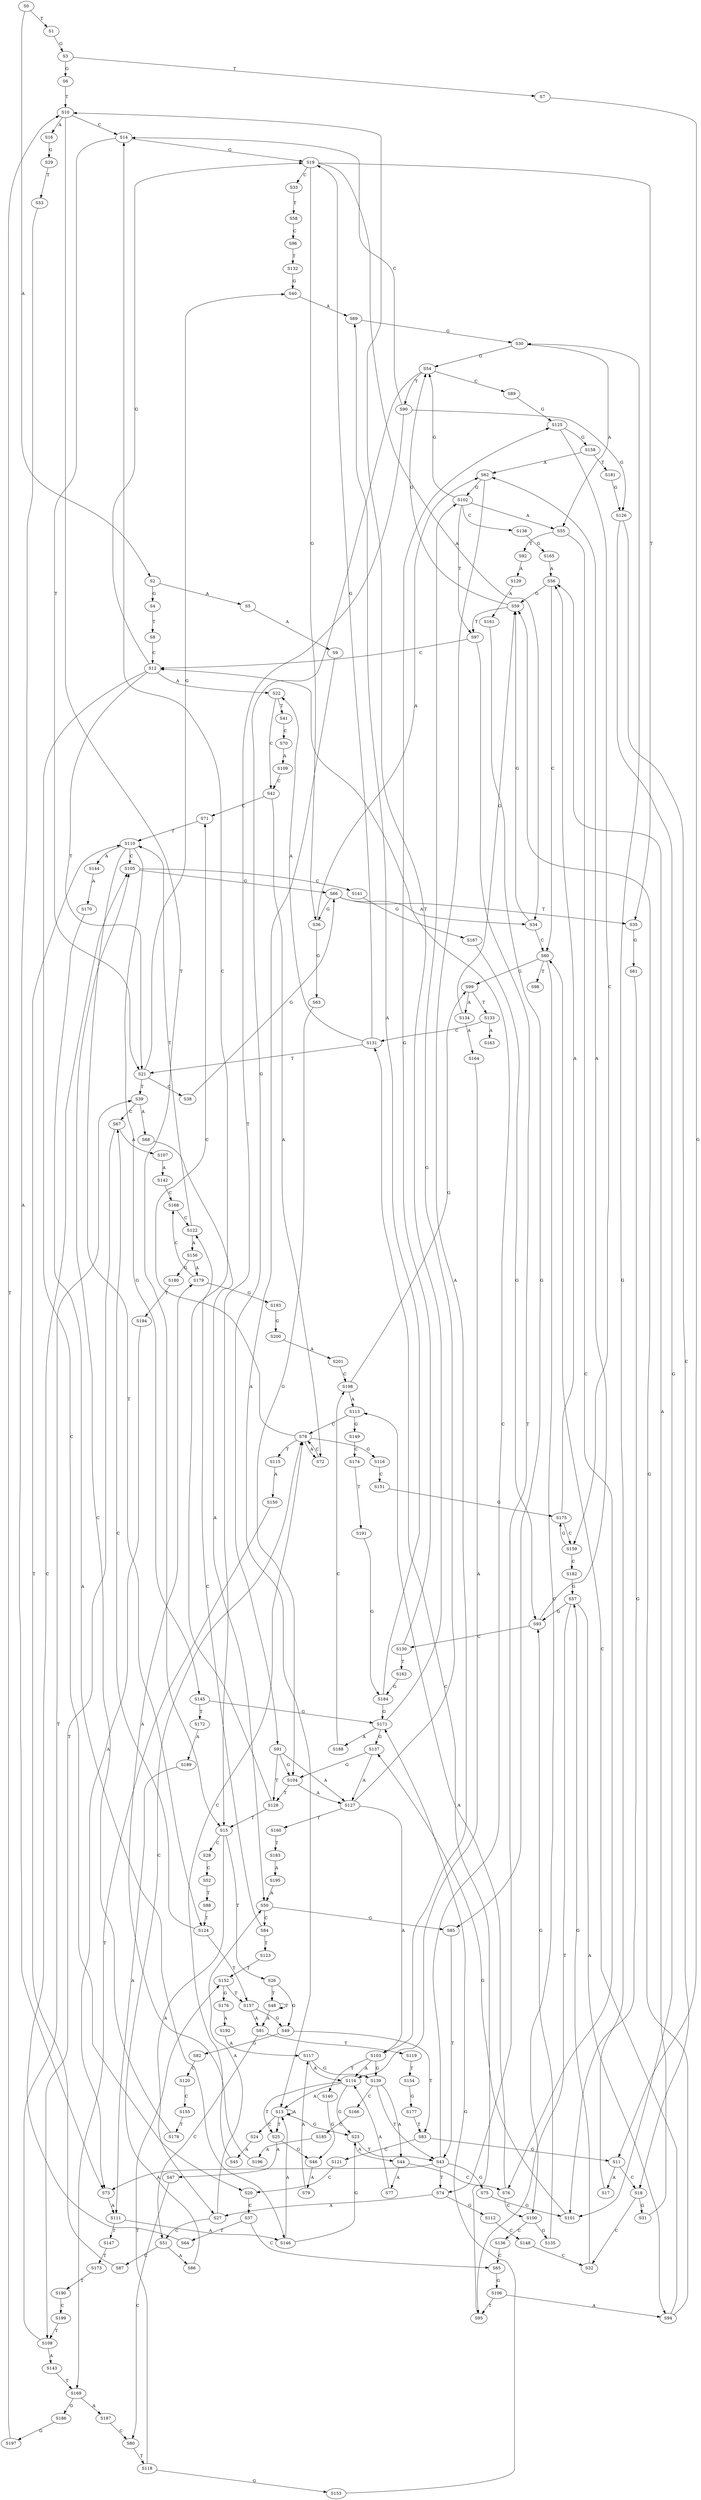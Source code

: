 strict digraph  {
	S0 -> S1 [ label = T ];
	S0 -> S2 [ label = A ];
	S1 -> S3 [ label = G ];
	S2 -> S4 [ label = G ];
	S2 -> S5 [ label = A ];
	S3 -> S6 [ label = G ];
	S3 -> S7 [ label = T ];
	S4 -> S8 [ label = T ];
	S5 -> S9 [ label = A ];
	S6 -> S10 [ label = T ];
	S7 -> S11 [ label = G ];
	S8 -> S12 [ label = C ];
	S9 -> S13 [ label = A ];
	S10 -> S14 [ label = C ];
	S10 -> S15 [ label = T ];
	S10 -> S16 [ label = A ];
	S11 -> S17 [ label = A ];
	S11 -> S18 [ label = C ];
	S12 -> S19 [ label = G ];
	S12 -> S20 [ label = C ];
	S12 -> S21 [ label = T ];
	S12 -> S22 [ label = A ];
	S13 -> S23 [ label = G ];
	S13 -> S24 [ label = C ];
	S13 -> S25 [ label = T ];
	S13 -> S13 [ label = A ];
	S14 -> S19 [ label = G ];
	S14 -> S21 [ label = T ];
	S15 -> S26 [ label = T ];
	S15 -> S27 [ label = A ];
	S15 -> S28 [ label = C ];
	S16 -> S29 [ label = G ];
	S17 -> S30 [ label = G ];
	S18 -> S31 [ label = G ];
	S18 -> S32 [ label = C ];
	S19 -> S33 [ label = C ];
	S19 -> S34 [ label = A ];
	S19 -> S35 [ label = T ];
	S19 -> S36 [ label = G ];
	S20 -> S37 [ label = C ];
	S21 -> S38 [ label = C ];
	S21 -> S39 [ label = T ];
	S21 -> S40 [ label = G ];
	S22 -> S41 [ label = T ];
	S22 -> S42 [ label = C ];
	S23 -> S43 [ label = T ];
	S23 -> S44 [ label = A ];
	S24 -> S45 [ label = A ];
	S25 -> S46 [ label = G ];
	S25 -> S47 [ label = A ];
	S26 -> S48 [ label = T ];
	S26 -> S49 [ label = G ];
	S27 -> S50 [ label = A ];
	S27 -> S51 [ label = C ];
	S28 -> S52 [ label = C ];
	S29 -> S53 [ label = T ];
	S30 -> S54 [ label = G ];
	S30 -> S55 [ label = A ];
	S31 -> S56 [ label = A ];
	S32 -> S57 [ label = G ];
	S33 -> S58 [ label = T ];
	S34 -> S59 [ label = G ];
	S34 -> S60 [ label = C ];
	S35 -> S61 [ label = G ];
	S36 -> S62 [ label = A ];
	S36 -> S63 [ label = G ];
	S37 -> S64 [ label = T ];
	S37 -> S65 [ label = C ];
	S38 -> S66 [ label = G ];
	S39 -> S67 [ label = C ];
	S39 -> S68 [ label = A ];
	S40 -> S69 [ label = A ];
	S41 -> S70 [ label = C ];
	S42 -> S71 [ label = C ];
	S42 -> S72 [ label = A ];
	S43 -> S12 [ label = C ];
	S43 -> S73 [ label = A ];
	S43 -> S74 [ label = T ];
	S43 -> S75 [ label = G ];
	S44 -> S76 [ label = C ];
	S44 -> S77 [ label = A ];
	S45 -> S78 [ label = C ];
	S46 -> S79 [ label = A ];
	S47 -> S80 [ label = C ];
	S48 -> S81 [ label = A ];
	S48 -> S48 [ label = T ];
	S49 -> S82 [ label = G ];
	S49 -> S83 [ label = T ];
	S50 -> S84 [ label = C ];
	S50 -> S85 [ label = G ];
	S51 -> S86 [ label = A ];
	S51 -> S87 [ label = C ];
	S52 -> S88 [ label = T ];
	S53 -> S73 [ label = A ];
	S54 -> S89 [ label = C ];
	S54 -> S90 [ label = T ];
	S54 -> S91 [ label = G ];
	S55 -> S92 [ label = T ];
	S55 -> S76 [ label = C ];
	S56 -> S60 [ label = C ];
	S56 -> S59 [ label = G ];
	S57 -> S93 [ label = G ];
	S57 -> S94 [ label = A ];
	S57 -> S95 [ label = T ];
	S58 -> S96 [ label = C ];
	S59 -> S54 [ label = G ];
	S59 -> S97 [ label = T ];
	S60 -> S98 [ label = T ];
	S60 -> S99 [ label = G ];
	S60 -> S100 [ label = C ];
	S61 -> S101 [ label = G ];
	S62 -> S102 [ label = G ];
	S62 -> S103 [ label = A ];
	S63 -> S104 [ label = G ];
	S64 -> S105 [ label = C ];
	S65 -> S106 [ label = G ];
	S66 -> S36 [ label = G ];
	S66 -> S35 [ label = T ];
	S66 -> S34 [ label = A ];
	S67 -> S107 [ label = A ];
	S67 -> S108 [ label = T ];
	S68 -> S50 [ label = A ];
	S69 -> S30 [ label = G ];
	S70 -> S109 [ label = A ];
	S71 -> S110 [ label = T ];
	S72 -> S78 [ label = C ];
	S73 -> S111 [ label = A ];
	S74 -> S112 [ label = G ];
	S74 -> S27 [ label = A ];
	S75 -> S101 [ label = G ];
	S76 -> S100 [ label = C ];
	S76 -> S113 [ label = A ];
	S77 -> S114 [ label = A ];
	S78 -> S71 [ label = C ];
	S78 -> S115 [ label = T ];
	S78 -> S116 [ label = G ];
	S78 -> S72 [ label = A ];
	S79 -> S117 [ label = A ];
	S80 -> S118 [ label = T ];
	S81 -> S51 [ label = C ];
	S81 -> S119 [ label = T ];
	S82 -> S120 [ label = C ];
	S83 -> S11 [ label = G ];
	S83 -> S121 [ label = C ];
	S84 -> S122 [ label = C ];
	S84 -> S123 [ label = T ];
	S85 -> S43 [ label = T ];
	S86 -> S78 [ label = C ];
	S87 -> S110 [ label = T ];
	S88 -> S124 [ label = T ];
	S89 -> S125 [ label = G ];
	S90 -> S126 [ label = G ];
	S90 -> S14 [ label = C ];
	S90 -> S15 [ label = T ];
	S91 -> S127 [ label = A ];
	S91 -> S104 [ label = G ];
	S91 -> S128 [ label = T ];
	S92 -> S129 [ label = A ];
	S93 -> S130 [ label = C ];
	S93 -> S62 [ label = A ];
	S94 -> S60 [ label = C ];
	S94 -> S59 [ label = G ];
	S95 -> S131 [ label = C ];
	S96 -> S132 [ label = T ];
	S97 -> S74 [ label = T ];
	S97 -> S12 [ label = C ];
	S99 -> S133 [ label = T ];
	S99 -> S134 [ label = A ];
	S100 -> S135 [ label = G ];
	S100 -> S136 [ label = C ];
	S101 -> S137 [ label = G ];
	S102 -> S138 [ label = C ];
	S102 -> S97 [ label = T ];
	S102 -> S55 [ label = A ];
	S102 -> S54 [ label = G ];
	S103 -> S139 [ label = G ];
	S103 -> S114 [ label = A ];
	S103 -> S140 [ label = T ];
	S104 -> S127 [ label = A ];
	S104 -> S128 [ label = T ];
	S105 -> S141 [ label = C ];
	S105 -> S66 [ label = G ];
	S106 -> S95 [ label = T ];
	S106 -> S94 [ label = A ];
	S107 -> S142 [ label = A ];
	S108 -> S39 [ label = T ];
	S108 -> S143 [ label = A ];
	S109 -> S42 [ label = C ];
	S110 -> S144 [ label = A ];
	S110 -> S105 [ label = C ];
	S110 -> S145 [ label = G ];
	S110 -> S124 [ label = T ];
	S111 -> S146 [ label = A ];
	S111 -> S147 [ label = T ];
	S112 -> S148 [ label = C ];
	S113 -> S78 [ label = C ];
	S113 -> S149 [ label = G ];
	S114 -> S25 [ label = T ];
	S114 -> S13 [ label = A ];
	S114 -> S23 [ label = G ];
	S115 -> S150 [ label = A ];
	S116 -> S151 [ label = C ];
	S117 -> S139 [ label = G ];
	S117 -> S114 [ label = A ];
	S118 -> S152 [ label = T ];
	S118 -> S153 [ label = G ];
	S119 -> S154 [ label = T ];
	S120 -> S155 [ label = C ];
	S121 -> S20 [ label = C ];
	S122 -> S110 [ label = T ];
	S122 -> S156 [ label = A ];
	S123 -> S152 [ label = T ];
	S124 -> S67 [ label = C ];
	S124 -> S157 [ label = T ];
	S125 -> S158 [ label = G ];
	S125 -> S159 [ label = C ];
	S126 -> S18 [ label = C ];
	S126 -> S101 [ label = G ];
	S127 -> S102 [ label = G ];
	S127 -> S160 [ label = T ];
	S127 -> S103 [ label = A ];
	S128 -> S15 [ label = T ];
	S128 -> S14 [ label = C ];
	S129 -> S161 [ label = A ];
	S130 -> S162 [ label = T ];
	S130 -> S125 [ label = G ];
	S131 -> S19 [ label = G ];
	S131 -> S21 [ label = T ];
	S131 -> S22 [ label = A ];
	S132 -> S40 [ label = G ];
	S133 -> S131 [ label = C ];
	S133 -> S163 [ label = A ];
	S134 -> S59 [ label = G ];
	S134 -> S164 [ label = A ];
	S135 -> S93 [ label = G ];
	S136 -> S65 [ label = C ];
	S137 -> S127 [ label = A ];
	S137 -> S104 [ label = G ];
	S138 -> S165 [ label = G ];
	S139 -> S43 [ label = T ];
	S139 -> S44 [ label = A ];
	S139 -> S166 [ label = C ];
	S140 -> S46 [ label = G ];
	S141 -> S167 [ label = G ];
	S142 -> S168 [ label = C ];
	S143 -> S169 [ label = T ];
	S144 -> S170 [ label = A ];
	S145 -> S171 [ label = G ];
	S145 -> S172 [ label = T ];
	S146 -> S23 [ label = G ];
	S146 -> S13 [ label = A ];
	S147 -> S173 [ label = T ];
	S148 -> S32 [ label = C ];
	S149 -> S174 [ label = C ];
	S150 -> S169 [ label = T ];
	S151 -> S175 [ label = G ];
	S152 -> S157 [ label = T ];
	S152 -> S176 [ label = G ];
	S153 -> S171 [ label = G ];
	S154 -> S177 [ label = G ];
	S155 -> S178 [ label = T ];
	S156 -> S179 [ label = A ];
	S156 -> S180 [ label = G ];
	S157 -> S49 [ label = G ];
	S157 -> S81 [ label = A ];
	S158 -> S181 [ label = T ];
	S158 -> S62 [ label = A ];
	S159 -> S182 [ label = C ];
	S159 -> S175 [ label = G ];
	S160 -> S183 [ label = T ];
	S161 -> S85 [ label = G ];
	S162 -> S184 [ label = G ];
	S164 -> S114 [ label = A ];
	S165 -> S56 [ label = A ];
	S166 -> S185 [ label = C ];
	S167 -> S93 [ label = G ];
	S168 -> S122 [ label = C ];
	S169 -> S186 [ label = G ];
	S169 -> S187 [ label = A ];
	S170 -> S146 [ label = A ];
	S171 -> S188 [ label = A ];
	S171 -> S10 [ label = T ];
	S171 -> S137 [ label = G ];
	S172 -> S189 [ label = A ];
	S173 -> S190 [ label = T ];
	S174 -> S191 [ label = T ];
	S175 -> S159 [ label = C ];
	S175 -> S56 [ label = A ];
	S176 -> S192 [ label = A ];
	S177 -> S83 [ label = T ];
	S178 -> S105 [ label = C ];
	S179 -> S193 [ label = G ];
	S179 -> S168 [ label = C ];
	S180 -> S194 [ label = T ];
	S181 -> S126 [ label = G ];
	S182 -> S57 [ label = G ];
	S183 -> S195 [ label = A ];
	S184 -> S171 [ label = G ];
	S184 -> S69 [ label = A ];
	S185 -> S196 [ label = A ];
	S186 -> S197 [ label = G ];
	S187 -> S80 [ label = C ];
	S188 -> S198 [ label = C ];
	S189 -> S111 [ label = A ];
	S190 -> S199 [ label = C ];
	S191 -> S184 [ label = G ];
	S192 -> S117 [ label = A ];
	S193 -> S200 [ label = G ];
	S194 -> S73 [ label = A ];
	S195 -> S50 [ label = A ];
	S196 -> S179 [ label = A ];
	S197 -> S10 [ label = T ];
	S198 -> S99 [ label = G ];
	S198 -> S113 [ label = A ];
	S199 -> S108 [ label = T ];
	S200 -> S201 [ label = A ];
	S201 -> S198 [ label = C ];
}
